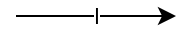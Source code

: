 <mxfile version="20.8.13" type="github">
  <diagram name="Page-1" id="fMgI1_G2Vv-T5oZcjisP">
    <mxGraphModel dx="1187" dy="743" grid="1" gridSize="10" guides="1" tooltips="1" connect="1" arrows="1" fold="1" page="1" pageScale="1" pageWidth="850" pageHeight="1100" math="0" shadow="0">
      <root>
        <mxCell id="0" />
        <mxCell id="1" parent="0" />
        <mxCell id="WbsHfrEQgmzlwGS7virV-1" value="l" style="edgeStyle=none;orthogonalLoop=1;jettySize=auto;html=1;rounded=0;" edge="1" parent="1">
          <mxGeometry width="80" relative="1" as="geometry">
            <mxPoint x="420" y="380" as="sourcePoint" />
            <mxPoint x="500" y="380" as="targetPoint" />
            <Array as="points" />
          </mxGeometry>
        </mxCell>
      </root>
    </mxGraphModel>
  </diagram>
</mxfile>
